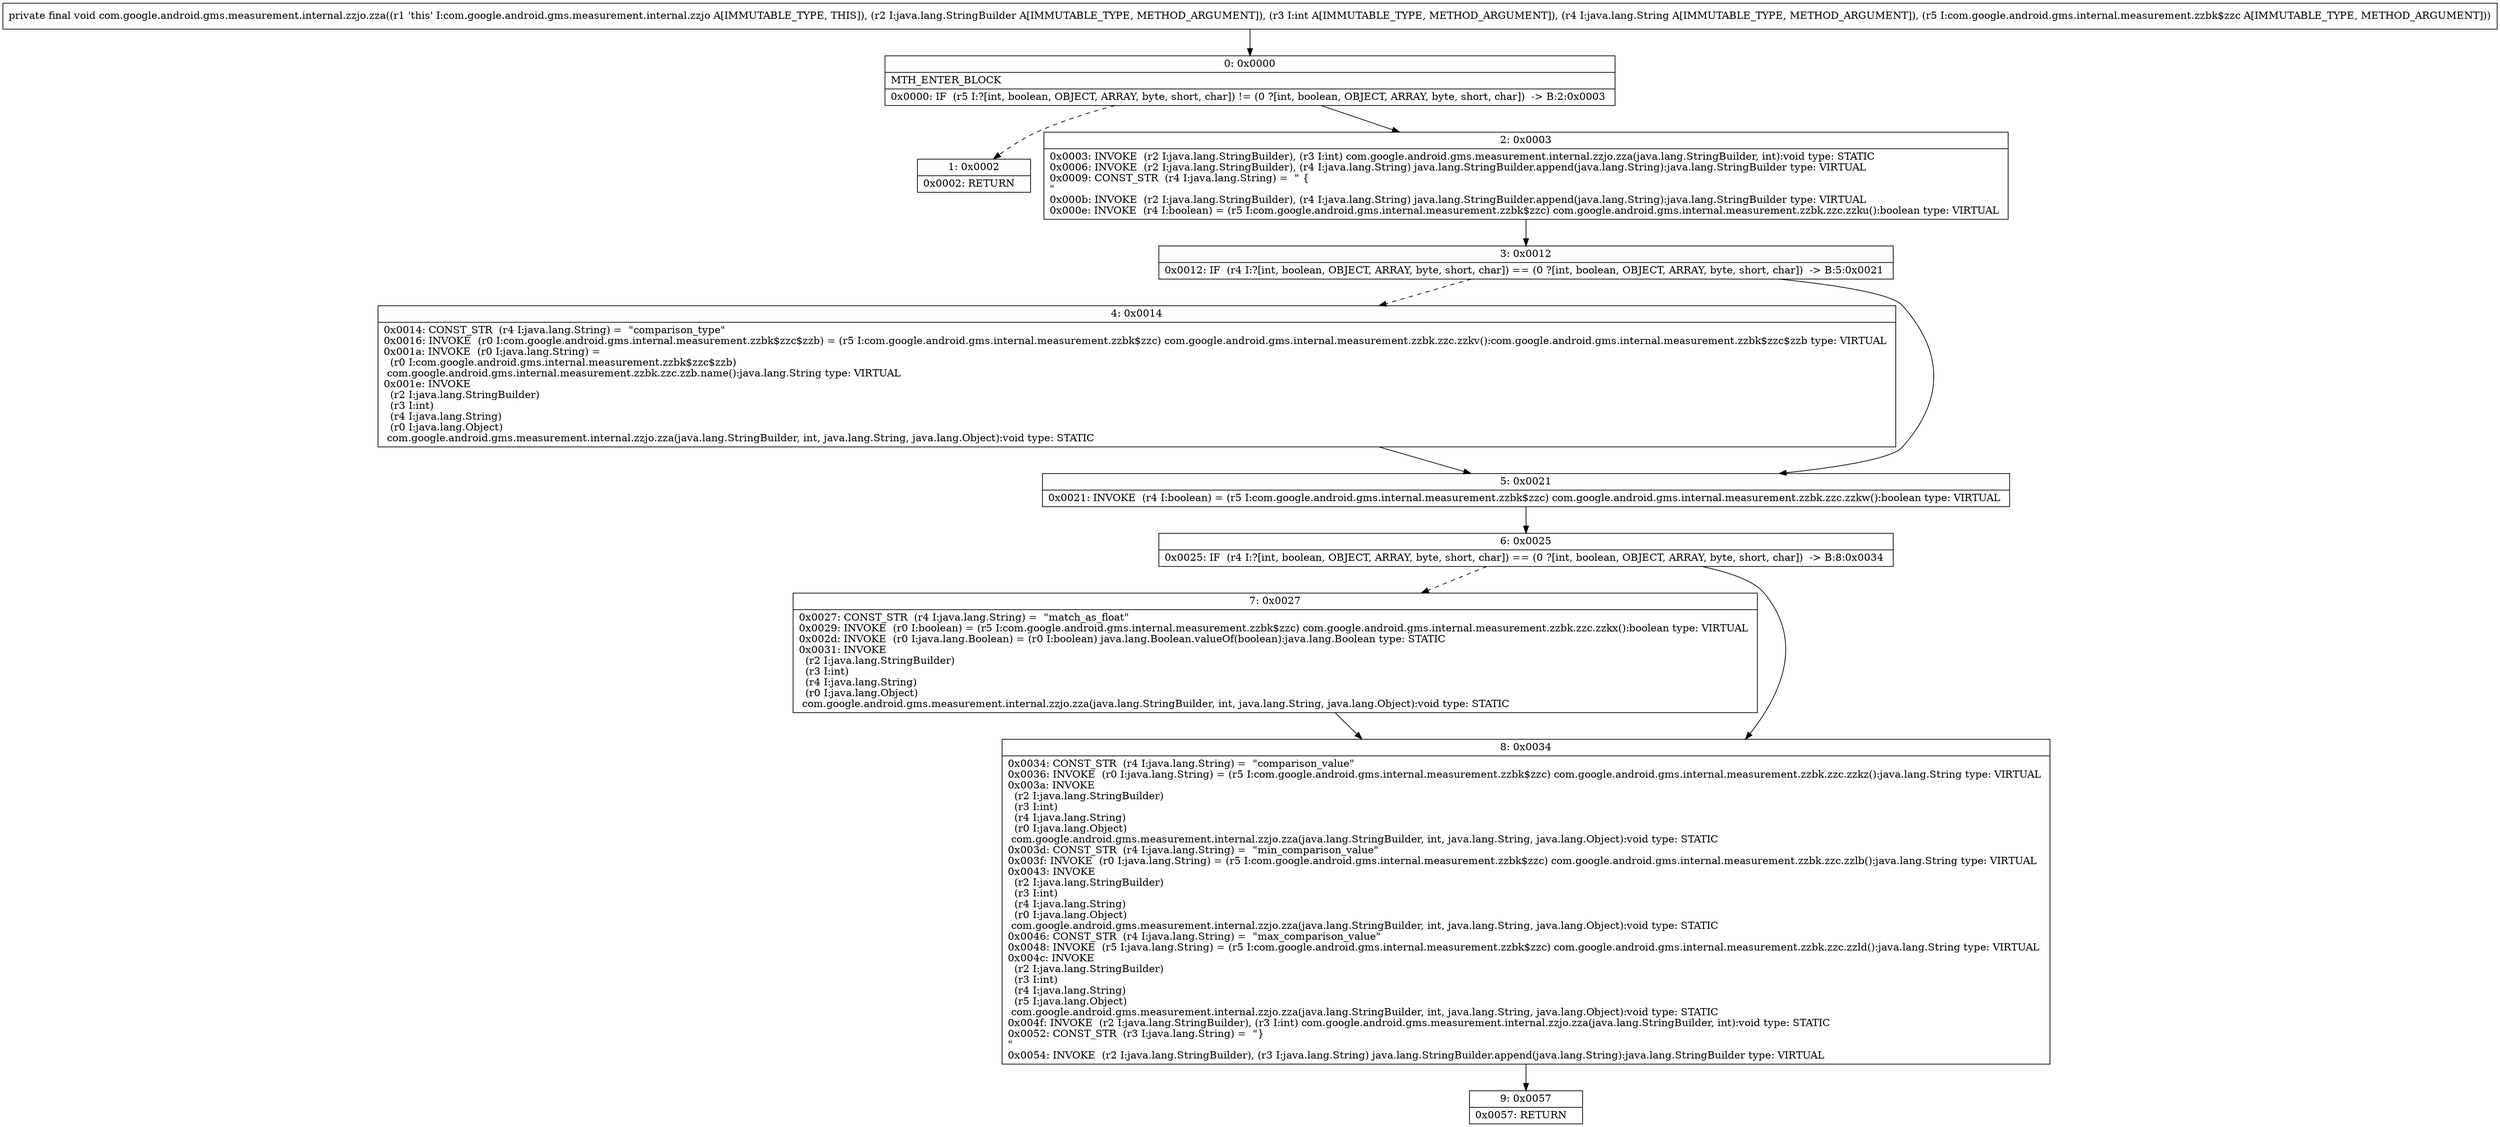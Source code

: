 digraph "CFG forcom.google.android.gms.measurement.internal.zzjo.zza(Ljava\/lang\/StringBuilder;ILjava\/lang\/String;Lcom\/google\/android\/gms\/internal\/measurement\/zzbk$zzc;)V" {
Node_0 [shape=record,label="{0\:\ 0x0000|MTH_ENTER_BLOCK\l|0x0000: IF  (r5 I:?[int, boolean, OBJECT, ARRAY, byte, short, char]) != (0 ?[int, boolean, OBJECT, ARRAY, byte, short, char])  \-\> B:2:0x0003 \l}"];
Node_1 [shape=record,label="{1\:\ 0x0002|0x0002: RETURN   \l}"];
Node_2 [shape=record,label="{2\:\ 0x0003|0x0003: INVOKE  (r2 I:java.lang.StringBuilder), (r3 I:int) com.google.android.gms.measurement.internal.zzjo.zza(java.lang.StringBuilder, int):void type: STATIC \l0x0006: INVOKE  (r2 I:java.lang.StringBuilder), (r4 I:java.lang.String) java.lang.StringBuilder.append(java.lang.String):java.lang.StringBuilder type: VIRTUAL \l0x0009: CONST_STR  (r4 I:java.lang.String) =  \" \{\l\" \l0x000b: INVOKE  (r2 I:java.lang.StringBuilder), (r4 I:java.lang.String) java.lang.StringBuilder.append(java.lang.String):java.lang.StringBuilder type: VIRTUAL \l0x000e: INVOKE  (r4 I:boolean) = (r5 I:com.google.android.gms.internal.measurement.zzbk$zzc) com.google.android.gms.internal.measurement.zzbk.zzc.zzku():boolean type: VIRTUAL \l}"];
Node_3 [shape=record,label="{3\:\ 0x0012|0x0012: IF  (r4 I:?[int, boolean, OBJECT, ARRAY, byte, short, char]) == (0 ?[int, boolean, OBJECT, ARRAY, byte, short, char])  \-\> B:5:0x0021 \l}"];
Node_4 [shape=record,label="{4\:\ 0x0014|0x0014: CONST_STR  (r4 I:java.lang.String) =  \"comparison_type\" \l0x0016: INVOKE  (r0 I:com.google.android.gms.internal.measurement.zzbk$zzc$zzb) = (r5 I:com.google.android.gms.internal.measurement.zzbk$zzc) com.google.android.gms.internal.measurement.zzbk.zzc.zzkv():com.google.android.gms.internal.measurement.zzbk$zzc$zzb type: VIRTUAL \l0x001a: INVOKE  (r0 I:java.lang.String) = \l  (r0 I:com.google.android.gms.internal.measurement.zzbk$zzc$zzb)\l com.google.android.gms.internal.measurement.zzbk.zzc.zzb.name():java.lang.String type: VIRTUAL \l0x001e: INVOKE  \l  (r2 I:java.lang.StringBuilder)\l  (r3 I:int)\l  (r4 I:java.lang.String)\l  (r0 I:java.lang.Object)\l com.google.android.gms.measurement.internal.zzjo.zza(java.lang.StringBuilder, int, java.lang.String, java.lang.Object):void type: STATIC \l}"];
Node_5 [shape=record,label="{5\:\ 0x0021|0x0021: INVOKE  (r4 I:boolean) = (r5 I:com.google.android.gms.internal.measurement.zzbk$zzc) com.google.android.gms.internal.measurement.zzbk.zzc.zzkw():boolean type: VIRTUAL \l}"];
Node_6 [shape=record,label="{6\:\ 0x0025|0x0025: IF  (r4 I:?[int, boolean, OBJECT, ARRAY, byte, short, char]) == (0 ?[int, boolean, OBJECT, ARRAY, byte, short, char])  \-\> B:8:0x0034 \l}"];
Node_7 [shape=record,label="{7\:\ 0x0027|0x0027: CONST_STR  (r4 I:java.lang.String) =  \"match_as_float\" \l0x0029: INVOKE  (r0 I:boolean) = (r5 I:com.google.android.gms.internal.measurement.zzbk$zzc) com.google.android.gms.internal.measurement.zzbk.zzc.zzkx():boolean type: VIRTUAL \l0x002d: INVOKE  (r0 I:java.lang.Boolean) = (r0 I:boolean) java.lang.Boolean.valueOf(boolean):java.lang.Boolean type: STATIC \l0x0031: INVOKE  \l  (r2 I:java.lang.StringBuilder)\l  (r3 I:int)\l  (r4 I:java.lang.String)\l  (r0 I:java.lang.Object)\l com.google.android.gms.measurement.internal.zzjo.zza(java.lang.StringBuilder, int, java.lang.String, java.lang.Object):void type: STATIC \l}"];
Node_8 [shape=record,label="{8\:\ 0x0034|0x0034: CONST_STR  (r4 I:java.lang.String) =  \"comparison_value\" \l0x0036: INVOKE  (r0 I:java.lang.String) = (r5 I:com.google.android.gms.internal.measurement.zzbk$zzc) com.google.android.gms.internal.measurement.zzbk.zzc.zzkz():java.lang.String type: VIRTUAL \l0x003a: INVOKE  \l  (r2 I:java.lang.StringBuilder)\l  (r3 I:int)\l  (r4 I:java.lang.String)\l  (r0 I:java.lang.Object)\l com.google.android.gms.measurement.internal.zzjo.zza(java.lang.StringBuilder, int, java.lang.String, java.lang.Object):void type: STATIC \l0x003d: CONST_STR  (r4 I:java.lang.String) =  \"min_comparison_value\" \l0x003f: INVOKE  (r0 I:java.lang.String) = (r5 I:com.google.android.gms.internal.measurement.zzbk$zzc) com.google.android.gms.internal.measurement.zzbk.zzc.zzlb():java.lang.String type: VIRTUAL \l0x0043: INVOKE  \l  (r2 I:java.lang.StringBuilder)\l  (r3 I:int)\l  (r4 I:java.lang.String)\l  (r0 I:java.lang.Object)\l com.google.android.gms.measurement.internal.zzjo.zza(java.lang.StringBuilder, int, java.lang.String, java.lang.Object):void type: STATIC \l0x0046: CONST_STR  (r4 I:java.lang.String) =  \"max_comparison_value\" \l0x0048: INVOKE  (r5 I:java.lang.String) = (r5 I:com.google.android.gms.internal.measurement.zzbk$zzc) com.google.android.gms.internal.measurement.zzbk.zzc.zzld():java.lang.String type: VIRTUAL \l0x004c: INVOKE  \l  (r2 I:java.lang.StringBuilder)\l  (r3 I:int)\l  (r4 I:java.lang.String)\l  (r5 I:java.lang.Object)\l com.google.android.gms.measurement.internal.zzjo.zza(java.lang.StringBuilder, int, java.lang.String, java.lang.Object):void type: STATIC \l0x004f: INVOKE  (r2 I:java.lang.StringBuilder), (r3 I:int) com.google.android.gms.measurement.internal.zzjo.zza(java.lang.StringBuilder, int):void type: STATIC \l0x0052: CONST_STR  (r3 I:java.lang.String) =  \"\}\l\" \l0x0054: INVOKE  (r2 I:java.lang.StringBuilder), (r3 I:java.lang.String) java.lang.StringBuilder.append(java.lang.String):java.lang.StringBuilder type: VIRTUAL \l}"];
Node_9 [shape=record,label="{9\:\ 0x0057|0x0057: RETURN   \l}"];
MethodNode[shape=record,label="{private final void com.google.android.gms.measurement.internal.zzjo.zza((r1 'this' I:com.google.android.gms.measurement.internal.zzjo A[IMMUTABLE_TYPE, THIS]), (r2 I:java.lang.StringBuilder A[IMMUTABLE_TYPE, METHOD_ARGUMENT]), (r3 I:int A[IMMUTABLE_TYPE, METHOD_ARGUMENT]), (r4 I:java.lang.String A[IMMUTABLE_TYPE, METHOD_ARGUMENT]), (r5 I:com.google.android.gms.internal.measurement.zzbk$zzc A[IMMUTABLE_TYPE, METHOD_ARGUMENT])) }"];
MethodNode -> Node_0;
Node_0 -> Node_1[style=dashed];
Node_0 -> Node_2;
Node_2 -> Node_3;
Node_3 -> Node_4[style=dashed];
Node_3 -> Node_5;
Node_4 -> Node_5;
Node_5 -> Node_6;
Node_6 -> Node_7[style=dashed];
Node_6 -> Node_8;
Node_7 -> Node_8;
Node_8 -> Node_9;
}

